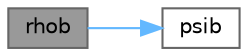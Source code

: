 digraph "rhob"
{
 // LATEX_PDF_SIZE
  bgcolor="transparent";
  edge [fontname=Helvetica,fontsize=10,labelfontname=Helvetica,labelfontsize=10];
  node [fontname=Helvetica,fontsize=10,shape=box,height=0.2,width=0.4];
  rankdir="LR";
  Node1 [id="Node000001",label="rhob",height=0.2,width=0.4,color="gray40", fillcolor="grey60", style="filled", fontcolor="black",tooltip=" "];
  Node1 -> Node2 [id="edge1_Node000001_Node000002",color="steelblue1",style="solid",tooltip=" "];
  Node2 [id="Node000002",label="psib",height=0.2,width=0.4,color="grey40", fillcolor="white", style="filled",URL="$classFoam_1_1psiuReactionThermo.html#a4867e04e2bac74e3d3c07a501c5c670a",tooltip=" "];
}
